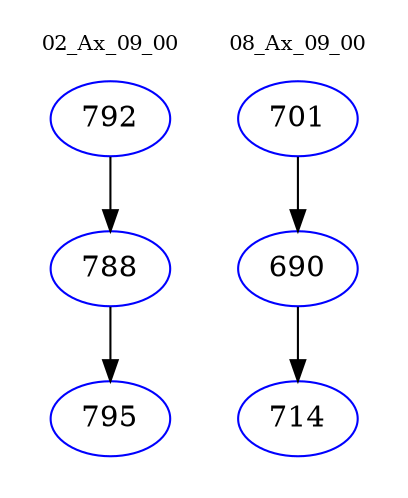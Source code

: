 digraph{
subgraph cluster_0 {
color = white
label = "02_Ax_09_00";
fontsize=10;
T0_792 [label="792", color="blue"]
T0_792 -> T0_788 [color="black"]
T0_788 [label="788", color="blue"]
T0_788 -> T0_795 [color="black"]
T0_795 [label="795", color="blue"]
}
subgraph cluster_1 {
color = white
label = "08_Ax_09_00";
fontsize=10;
T1_701 [label="701", color="blue"]
T1_701 -> T1_690 [color="black"]
T1_690 [label="690", color="blue"]
T1_690 -> T1_714 [color="black"]
T1_714 [label="714", color="blue"]
}
}
